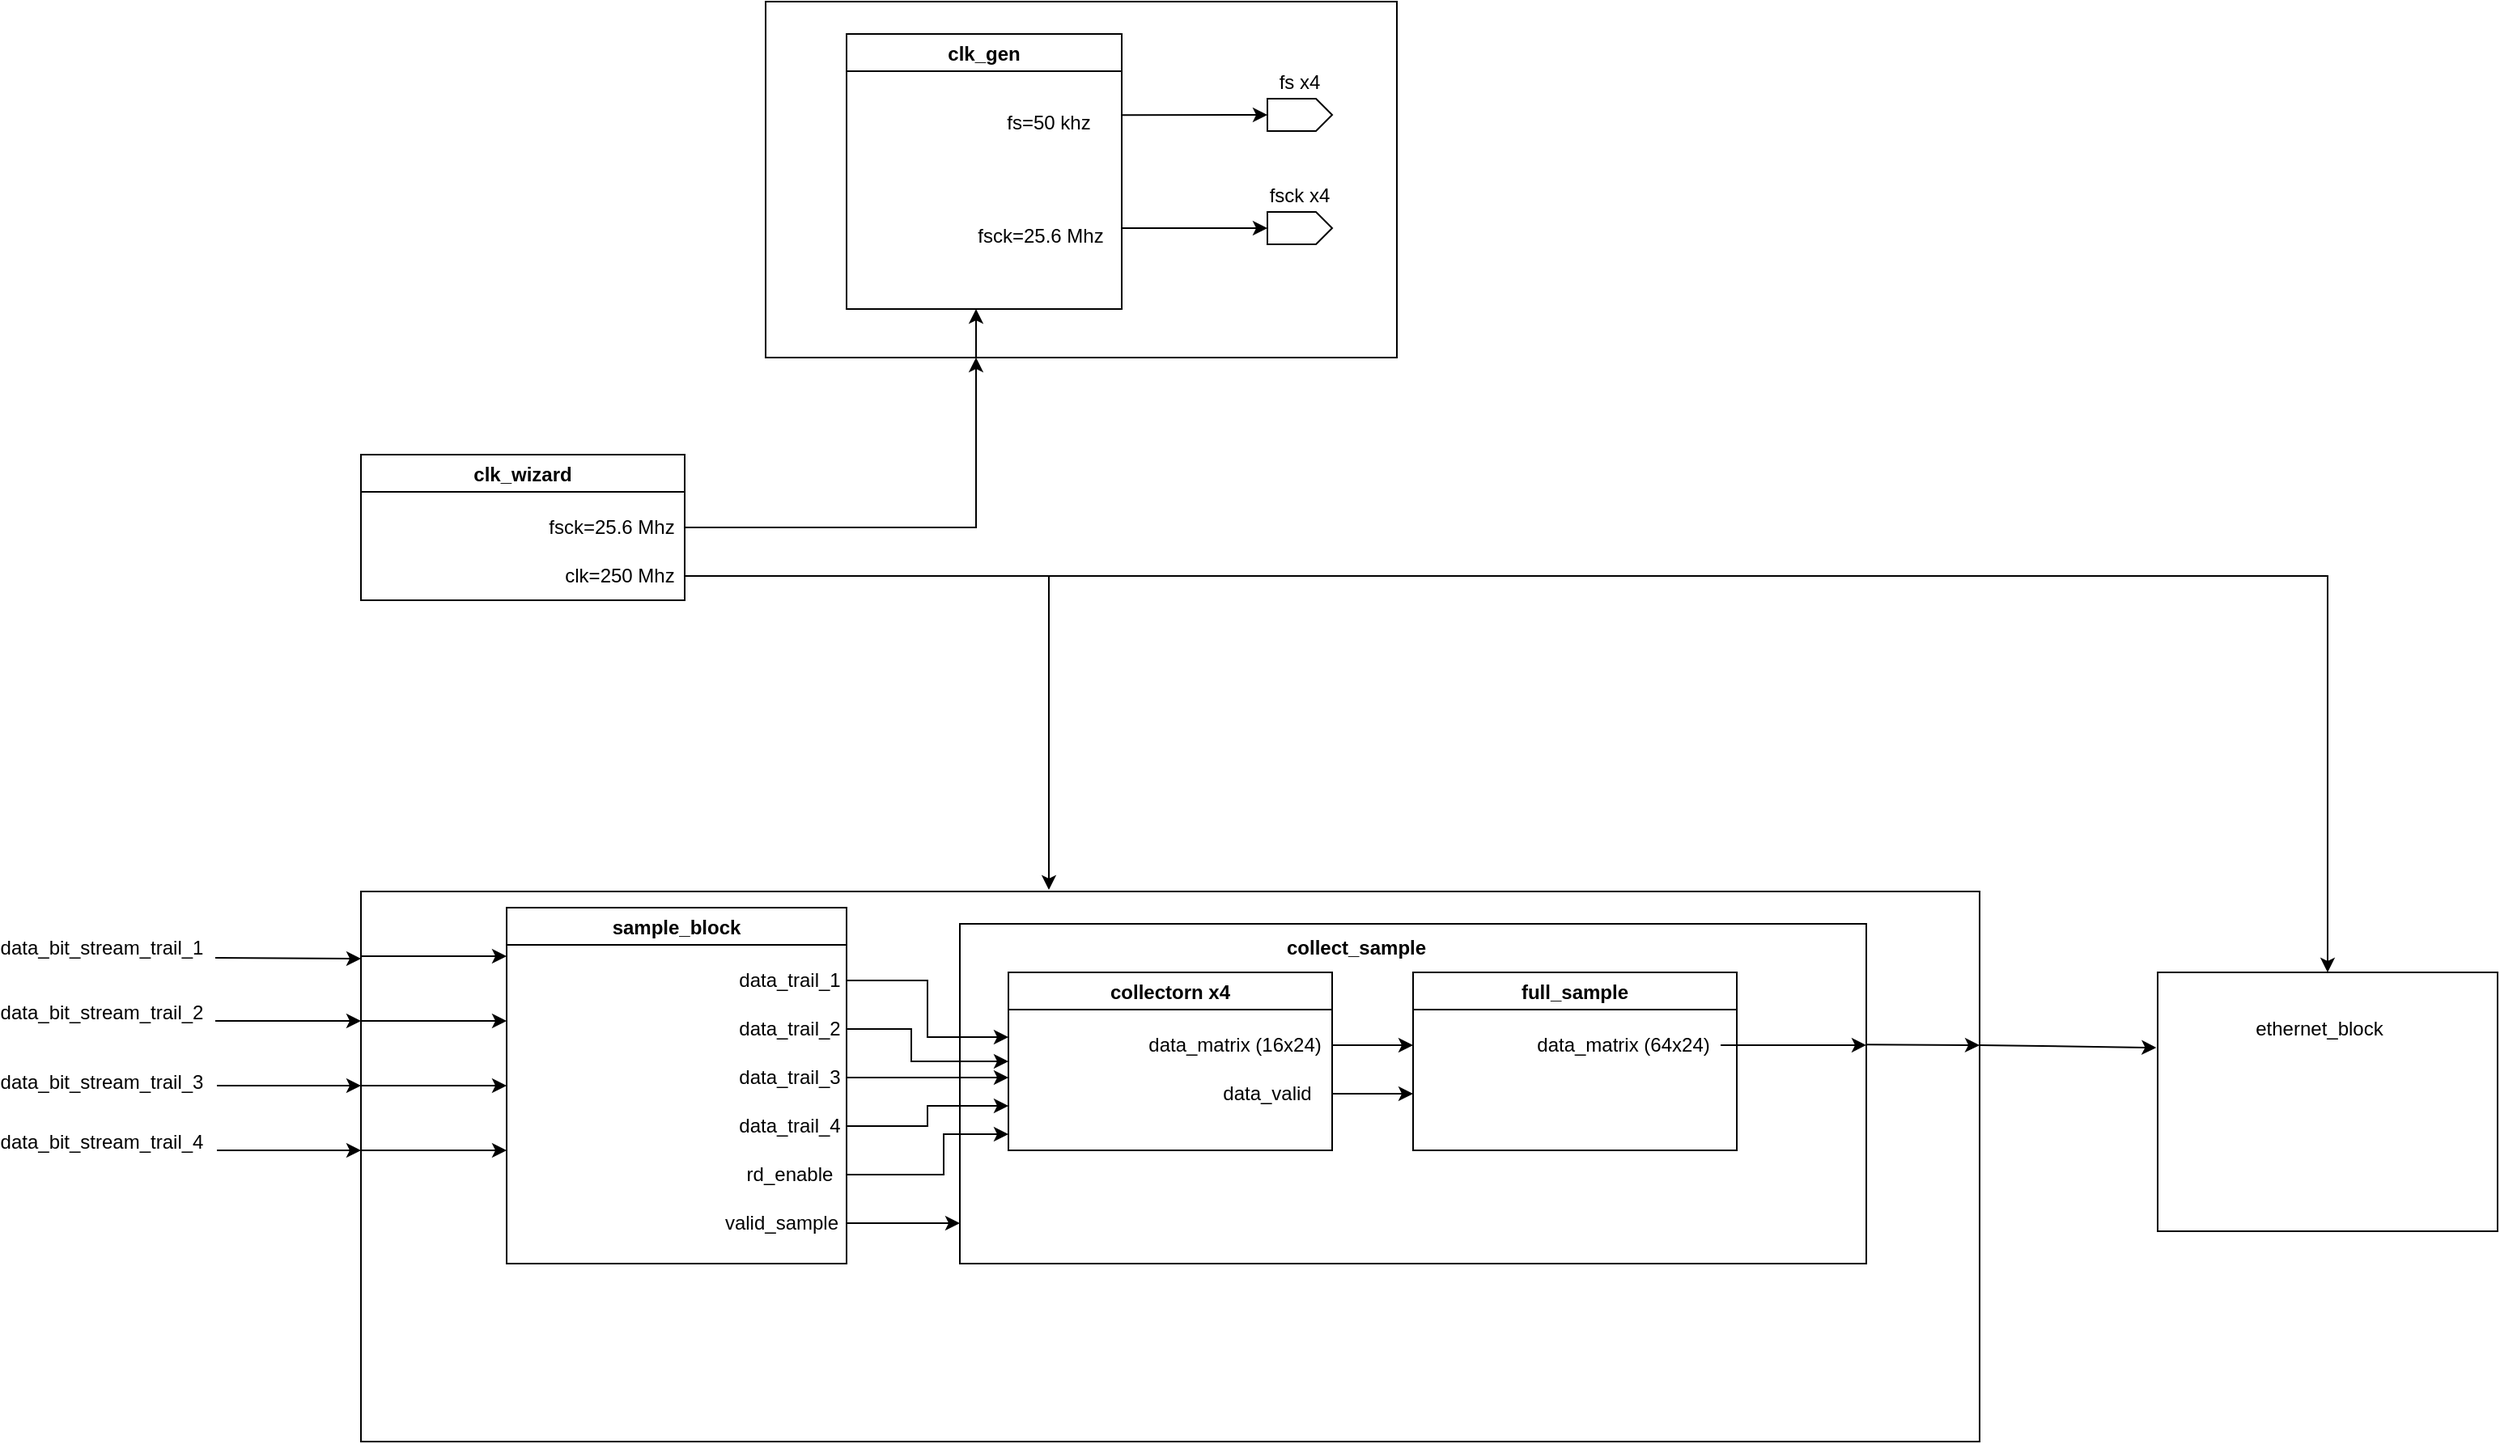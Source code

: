 <mxfile version="20.0.1" type="github">
  <diagram id="lumaT_0DTeznz4TohSRw" name="Page-1">
    <mxGraphModel dx="2175" dy="1761" grid="1" gridSize="10" guides="1" tooltips="1" connect="1" arrows="1" fold="1" page="1" pageScale="1" pageWidth="850" pageHeight="1100" math="0" shadow="0">
      <root>
        <mxCell id="0" />
        <mxCell id="1" parent="0" />
        <mxCell id="seUhwjpeLJlbgJUmtRtq-3" value="" style="rounded=0;whiteSpace=wrap;html=1;" vertex="1" parent="1">
          <mxGeometry x="-220" y="70" width="1000" height="340" as="geometry" />
        </mxCell>
        <mxCell id="seUhwjpeLJlbgJUmtRtq-5" value="" style="endArrow=classic;html=1;rounded=0;" edge="1" parent="1">
          <mxGeometry width="50" height="50" relative="1" as="geometry">
            <mxPoint x="-310" y="150" as="sourcePoint" />
            <mxPoint x="-220" y="150" as="targetPoint" />
          </mxGeometry>
        </mxCell>
        <mxCell id="seUhwjpeLJlbgJUmtRtq-6" value="" style="endArrow=classic;html=1;rounded=0;" edge="1" parent="1">
          <mxGeometry width="50" height="50" relative="1" as="geometry">
            <mxPoint x="-309" y="190" as="sourcePoint" />
            <mxPoint x="-220" y="190" as="targetPoint" />
          </mxGeometry>
        </mxCell>
        <mxCell id="seUhwjpeLJlbgJUmtRtq-7" value="" style="endArrow=classic;html=1;rounded=0;" edge="1" parent="1">
          <mxGeometry width="50" height="50" relative="1" as="geometry">
            <mxPoint x="-309" y="230" as="sourcePoint" />
            <mxPoint x="-220" y="230" as="targetPoint" />
          </mxGeometry>
        </mxCell>
        <mxCell id="seUhwjpeLJlbgJUmtRtq-8" value="" style="endArrow=classic;html=1;rounded=0;entryX=-0.001;entryY=0.163;entryDx=0;entryDy=0;entryPerimeter=0;" edge="1" parent="1">
          <mxGeometry width="50" height="50" relative="1" as="geometry">
            <mxPoint x="-310" y="111" as="sourcePoint" />
            <mxPoint x="-220.0" y="111.5" as="targetPoint" />
          </mxGeometry>
        </mxCell>
        <mxCell id="seUhwjpeLJlbgJUmtRtq-9" value="&lt;div&gt;data_bit_stream_trail_1&lt;/div&gt;" style="text;html=1;strokeColor=none;fillColor=none;align=center;verticalAlign=middle;whiteSpace=wrap;rounded=0;" vertex="1" parent="1">
          <mxGeometry x="-410" y="90" width="60" height="30" as="geometry" />
        </mxCell>
        <mxCell id="seUhwjpeLJlbgJUmtRtq-12" value="&lt;div&gt;data_bit_stream_trail_2&lt;/div&gt;" style="text;html=1;strokeColor=none;fillColor=none;align=center;verticalAlign=middle;whiteSpace=wrap;rounded=0;" vertex="1" parent="1">
          <mxGeometry x="-410" y="130" width="60" height="30" as="geometry" />
        </mxCell>
        <mxCell id="seUhwjpeLJlbgJUmtRtq-13" value="&lt;div&gt;data_bit_stream_trail_3&lt;/div&gt;&lt;div&gt;&lt;br&gt;&lt;/div&gt;" style="text;html=1;strokeColor=none;fillColor=none;align=center;verticalAlign=middle;whiteSpace=wrap;rounded=0;" vertex="1" parent="1">
          <mxGeometry x="-410" y="180" width="60" height="30" as="geometry" />
        </mxCell>
        <mxCell id="seUhwjpeLJlbgJUmtRtq-14" value="&lt;div&gt;data_bit_stream_trail_4&lt;/div&gt;" style="text;html=1;strokeColor=none;fillColor=none;align=center;verticalAlign=middle;whiteSpace=wrap;rounded=0;" vertex="1" parent="1">
          <mxGeometry x="-410" y="210" width="60" height="30" as="geometry" />
        </mxCell>
        <mxCell id="seUhwjpeLJlbgJUmtRtq-21" value="sample_block" style="swimlane;" vertex="1" parent="1">
          <mxGeometry x="-130" y="80" width="210" height="220" as="geometry" />
        </mxCell>
        <mxCell id="seUhwjpeLJlbgJUmtRtq-34" value="valid_sample" style="text;html=1;strokeColor=none;fillColor=none;align=center;verticalAlign=middle;whiteSpace=wrap;rounded=0;" vertex="1" parent="seUhwjpeLJlbgJUmtRtq-21">
          <mxGeometry x="130" y="180" width="80" height="30" as="geometry" />
        </mxCell>
        <mxCell id="seUhwjpeLJlbgJUmtRtq-29" value="data_trail_1" style="text;html=1;strokeColor=none;fillColor=none;align=center;verticalAlign=middle;whiteSpace=wrap;rounded=0;" vertex="1" parent="seUhwjpeLJlbgJUmtRtq-21">
          <mxGeometry x="140" y="30" width="70" height="30" as="geometry" />
        </mxCell>
        <mxCell id="seUhwjpeLJlbgJUmtRtq-22" value="" style="endArrow=classic;html=1;rounded=0;" edge="1" parent="1">
          <mxGeometry width="50" height="50" relative="1" as="geometry">
            <mxPoint x="-220" y="110" as="sourcePoint" />
            <mxPoint x="-130" y="110" as="targetPoint" />
            <Array as="points">
              <mxPoint x="-160" y="110" />
            </Array>
          </mxGeometry>
        </mxCell>
        <mxCell id="seUhwjpeLJlbgJUmtRtq-26" value="" style="endArrow=classic;html=1;rounded=0;" edge="1" parent="1">
          <mxGeometry width="50" height="50" relative="1" as="geometry">
            <mxPoint x="-220" y="150" as="sourcePoint" />
            <mxPoint x="-130" y="150" as="targetPoint" />
          </mxGeometry>
        </mxCell>
        <mxCell id="seUhwjpeLJlbgJUmtRtq-27" value="" style="endArrow=classic;html=1;rounded=0;" edge="1" parent="1">
          <mxGeometry width="50" height="50" relative="1" as="geometry">
            <mxPoint x="-220" y="190" as="sourcePoint" />
            <mxPoint x="-130" y="190" as="targetPoint" />
          </mxGeometry>
        </mxCell>
        <mxCell id="seUhwjpeLJlbgJUmtRtq-28" value="" style="endArrow=classic;html=1;rounded=0;" edge="1" parent="1">
          <mxGeometry width="50" height="50" relative="1" as="geometry">
            <mxPoint x="-220" y="230" as="sourcePoint" />
            <mxPoint x="-130" y="230" as="targetPoint" />
          </mxGeometry>
        </mxCell>
        <mxCell id="seUhwjpeLJlbgJUmtRtq-30" value="data_trail_2" style="text;html=1;strokeColor=none;fillColor=none;align=center;verticalAlign=middle;whiteSpace=wrap;rounded=0;" vertex="1" parent="1">
          <mxGeometry x="10" y="140" width="70" height="30" as="geometry" />
        </mxCell>
        <mxCell id="seUhwjpeLJlbgJUmtRtq-31" value="&lt;div&gt;data_trail_3&lt;/div&gt;" style="text;html=1;strokeColor=none;fillColor=none;align=center;verticalAlign=middle;whiteSpace=wrap;rounded=0;" vertex="1" parent="1">
          <mxGeometry x="10" y="170" width="70" height="30" as="geometry" />
        </mxCell>
        <mxCell id="seUhwjpeLJlbgJUmtRtq-32" value="data_trail_4" style="text;html=1;strokeColor=none;fillColor=none;align=center;verticalAlign=middle;whiteSpace=wrap;rounded=0;" vertex="1" parent="1">
          <mxGeometry x="10" y="200" width="70" height="30" as="geometry" />
        </mxCell>
        <mxCell id="seUhwjpeLJlbgJUmtRtq-33" value="rd_enable" style="text;html=1;strokeColor=none;fillColor=none;align=center;verticalAlign=middle;whiteSpace=wrap;rounded=0;" vertex="1" parent="1">
          <mxGeometry x="10" y="230" width="70" height="30" as="geometry" />
        </mxCell>
        <mxCell id="seUhwjpeLJlbgJUmtRtq-36" value="" style="rounded=0;whiteSpace=wrap;html=1;" vertex="1" parent="1">
          <mxGeometry x="150" y="90" width="560" height="210" as="geometry" />
        </mxCell>
        <mxCell id="seUhwjpeLJlbgJUmtRtq-35" value="collectorn x4" style="swimlane;" vertex="1" parent="1">
          <mxGeometry x="180" y="120" width="200" height="110" as="geometry" />
        </mxCell>
        <mxCell id="seUhwjpeLJlbgJUmtRtq-38" style="edgeStyle=orthogonalEdgeStyle;rounded=0;orthogonalLoop=1;jettySize=auto;html=1;" edge="1" parent="1" source="seUhwjpeLJlbgJUmtRtq-29">
          <mxGeometry relative="1" as="geometry">
            <mxPoint x="180" y="160" as="targetPoint" />
            <Array as="points">
              <mxPoint x="130" y="125" />
              <mxPoint x="130" y="160" />
            </Array>
          </mxGeometry>
        </mxCell>
        <mxCell id="seUhwjpeLJlbgJUmtRtq-40" style="edgeStyle=orthogonalEdgeStyle;rounded=0;orthogonalLoop=1;jettySize=auto;html=1;" edge="1" parent="1" source="seUhwjpeLJlbgJUmtRtq-31">
          <mxGeometry relative="1" as="geometry">
            <mxPoint x="180" y="185" as="targetPoint" />
          </mxGeometry>
        </mxCell>
        <mxCell id="seUhwjpeLJlbgJUmtRtq-39" style="edgeStyle=orthogonalEdgeStyle;rounded=0;orthogonalLoop=1;jettySize=auto;html=1;entryX=0;entryY=0.5;entryDx=0;entryDy=0;" edge="1" parent="1" source="seUhwjpeLJlbgJUmtRtq-30" target="seUhwjpeLJlbgJUmtRtq-35">
          <mxGeometry relative="1" as="geometry">
            <Array as="points">
              <mxPoint x="120" y="155" />
              <mxPoint x="120" y="175" />
            </Array>
          </mxGeometry>
        </mxCell>
        <mxCell id="seUhwjpeLJlbgJUmtRtq-41" style="edgeStyle=orthogonalEdgeStyle;rounded=0;orthogonalLoop=1;jettySize=auto;html=1;entryX=0;entryY=0.75;entryDx=0;entryDy=0;" edge="1" parent="1" source="seUhwjpeLJlbgJUmtRtq-32" target="seUhwjpeLJlbgJUmtRtq-35">
          <mxGeometry relative="1" as="geometry">
            <Array as="points">
              <mxPoint x="130" y="215" />
              <mxPoint x="130" y="203" />
            </Array>
          </mxGeometry>
        </mxCell>
        <mxCell id="seUhwjpeLJlbgJUmtRtq-42" style="edgeStyle=orthogonalEdgeStyle;rounded=0;orthogonalLoop=1;jettySize=auto;html=1;" edge="1" parent="1" source="seUhwjpeLJlbgJUmtRtq-33">
          <mxGeometry relative="1" as="geometry">
            <mxPoint x="180" y="220.0" as="targetPoint" />
            <Array as="points">
              <mxPoint x="140" y="245" />
              <mxPoint x="140" y="220" />
            </Array>
          </mxGeometry>
        </mxCell>
        <mxCell id="seUhwjpeLJlbgJUmtRtq-43" style="edgeStyle=orthogonalEdgeStyle;rounded=0;orthogonalLoop=1;jettySize=auto;html=1;" edge="1" parent="1" source="seUhwjpeLJlbgJUmtRtq-34" target="seUhwjpeLJlbgJUmtRtq-36">
          <mxGeometry relative="1" as="geometry">
            <Array as="points">
              <mxPoint x="130" y="275" />
              <mxPoint x="130" y="275" />
            </Array>
          </mxGeometry>
        </mxCell>
        <mxCell id="seUhwjpeLJlbgJUmtRtq-44" value="full_sample" style="swimlane;" vertex="1" parent="1">
          <mxGeometry x="430" y="120" width="200" height="110" as="geometry" />
        </mxCell>
        <mxCell id="seUhwjpeLJlbgJUmtRtq-47" style="edgeStyle=orthogonalEdgeStyle;rounded=0;orthogonalLoop=1;jettySize=auto;html=1;" edge="1" parent="1" source="seUhwjpeLJlbgJUmtRtq-45">
          <mxGeometry relative="1" as="geometry">
            <mxPoint x="430" y="165" as="targetPoint" />
          </mxGeometry>
        </mxCell>
        <mxCell id="seUhwjpeLJlbgJUmtRtq-45" value="data_matrix (16x24)" style="text;html=1;strokeColor=none;fillColor=none;align=center;verticalAlign=middle;whiteSpace=wrap;rounded=0;" vertex="1" parent="1">
          <mxGeometry x="260" y="150" width="120" height="30" as="geometry" />
        </mxCell>
        <mxCell id="seUhwjpeLJlbgJUmtRtq-49" style="edgeStyle=orthogonalEdgeStyle;rounded=0;orthogonalLoop=1;jettySize=auto;html=1;" edge="1" parent="1" source="seUhwjpeLJlbgJUmtRtq-48">
          <mxGeometry relative="1" as="geometry">
            <mxPoint x="430" y="195.0" as="targetPoint" />
          </mxGeometry>
        </mxCell>
        <mxCell id="seUhwjpeLJlbgJUmtRtq-48" value="data_valid" style="text;html=1;strokeColor=none;fillColor=none;align=center;verticalAlign=middle;whiteSpace=wrap;rounded=0;" vertex="1" parent="1">
          <mxGeometry x="300" y="180" width="80" height="30" as="geometry" />
        </mxCell>
        <mxCell id="seUhwjpeLJlbgJUmtRtq-50" value="&lt;b&gt;collect_sample&lt;/b&gt;" style="text;html=1;strokeColor=none;fillColor=none;align=center;verticalAlign=middle;whiteSpace=wrap;rounded=0;" vertex="1" parent="1">
          <mxGeometry x="365" y="90" width="60" height="30" as="geometry" />
        </mxCell>
        <mxCell id="seUhwjpeLJlbgJUmtRtq-52" style="edgeStyle=orthogonalEdgeStyle;rounded=0;orthogonalLoop=1;jettySize=auto;html=1;entryX=1;entryY=0.357;entryDx=0;entryDy=0;entryPerimeter=0;" edge="1" parent="1" source="seUhwjpeLJlbgJUmtRtq-51" target="seUhwjpeLJlbgJUmtRtq-36">
          <mxGeometry relative="1" as="geometry">
            <Array as="points">
              <mxPoint x="640" y="165" />
              <mxPoint x="640" y="165" />
            </Array>
          </mxGeometry>
        </mxCell>
        <mxCell id="seUhwjpeLJlbgJUmtRtq-51" value="data_matrix (64x24)" style="text;html=1;strokeColor=none;fillColor=none;align=center;verticalAlign=middle;whiteSpace=wrap;rounded=0;" vertex="1" parent="1">
          <mxGeometry x="500" y="150" width="120" height="30" as="geometry" />
        </mxCell>
        <mxCell id="seUhwjpeLJlbgJUmtRtq-53" value="" style="endArrow=classic;html=1;rounded=0;" edge="1" parent="1">
          <mxGeometry width="50" height="50" relative="1" as="geometry">
            <mxPoint x="710" y="164.58" as="sourcePoint" />
            <mxPoint x="780" y="165" as="targetPoint" />
          </mxGeometry>
        </mxCell>
        <mxCell id="seUhwjpeLJlbgJUmtRtq-54" value="" style="rounded=0;whiteSpace=wrap;html=1;" vertex="1" parent="1">
          <mxGeometry x="890" y="120" width="210" height="160" as="geometry" />
        </mxCell>
        <mxCell id="seUhwjpeLJlbgJUmtRtq-55" value="" style="endArrow=classic;html=1;rounded=0;entryX=-0.004;entryY=0.291;entryDx=0;entryDy=0;entryPerimeter=0;" edge="1" parent="1" target="seUhwjpeLJlbgJUmtRtq-54">
          <mxGeometry width="50" height="50" relative="1" as="geometry">
            <mxPoint x="780" y="165" as="sourcePoint" />
            <mxPoint x="870" y="164.58" as="targetPoint" />
          </mxGeometry>
        </mxCell>
        <mxCell id="seUhwjpeLJlbgJUmtRtq-56" value="ethernet_block" style="text;html=1;strokeColor=none;fillColor=none;align=center;verticalAlign=middle;whiteSpace=wrap;rounded=0;" vertex="1" parent="1">
          <mxGeometry x="910" y="130" width="160" height="50" as="geometry" />
        </mxCell>
        <mxCell id="seUhwjpeLJlbgJUmtRtq-57" value="clk_wizard" style="swimlane;" vertex="1" parent="1">
          <mxGeometry x="-220" y="-200" width="200" height="90" as="geometry" />
        </mxCell>
        <mxCell id="seUhwjpeLJlbgJUmtRtq-58" value="fsck=25.6 Mhz" style="text;html=1;strokeColor=none;fillColor=none;align=center;verticalAlign=middle;whiteSpace=wrap;rounded=0;" vertex="1" parent="seUhwjpeLJlbgJUmtRtq-57">
          <mxGeometry x="110" y="30" width="90" height="30" as="geometry" />
        </mxCell>
        <mxCell id="seUhwjpeLJlbgJUmtRtq-59" value="clk=250 Mhz" style="text;html=1;strokeColor=none;fillColor=none;align=center;verticalAlign=middle;whiteSpace=wrap;rounded=0;" vertex="1" parent="seUhwjpeLJlbgJUmtRtq-57">
          <mxGeometry x="120" y="60" width="80" height="30" as="geometry" />
        </mxCell>
        <mxCell id="seUhwjpeLJlbgJUmtRtq-60" style="edgeStyle=orthogonalEdgeStyle;rounded=0;orthogonalLoop=1;jettySize=auto;html=1;exitX=1;exitY=0.5;exitDx=0;exitDy=0;entryX=0.425;entryY=-0.003;entryDx=0;entryDy=0;entryPerimeter=0;" edge="1" parent="1" source="seUhwjpeLJlbgJUmtRtq-59" target="seUhwjpeLJlbgJUmtRtq-3">
          <mxGeometry relative="1" as="geometry" />
        </mxCell>
        <mxCell id="seUhwjpeLJlbgJUmtRtq-62" style="edgeStyle=orthogonalEdgeStyle;rounded=0;orthogonalLoop=1;jettySize=auto;html=1;exitX=1;exitY=0.5;exitDx=0;exitDy=0;" edge="1" parent="1" source="seUhwjpeLJlbgJUmtRtq-59" target="seUhwjpeLJlbgJUmtRtq-54">
          <mxGeometry relative="1" as="geometry" />
        </mxCell>
        <mxCell id="seUhwjpeLJlbgJUmtRtq-63" style="edgeStyle=orthogonalEdgeStyle;rounded=0;orthogonalLoop=1;jettySize=auto;html=1;" edge="1" parent="1" source="seUhwjpeLJlbgJUmtRtq-58" target="seUhwjpeLJlbgJUmtRtq-64">
          <mxGeometry relative="1" as="geometry">
            <mxPoint x="90" y="-260" as="targetPoint" />
            <Array as="points">
              <mxPoint x="160" y="-155" />
            </Array>
          </mxGeometry>
        </mxCell>
        <mxCell id="seUhwjpeLJlbgJUmtRtq-64" value="" style="rounded=0;whiteSpace=wrap;html=1;" vertex="1" parent="1">
          <mxGeometry x="30" y="-480" width="390" height="220" as="geometry" />
        </mxCell>
        <mxCell id="seUhwjpeLJlbgJUmtRtq-65" value="clk_gen" style="swimlane;" vertex="1" parent="1">
          <mxGeometry x="80" y="-460" width="170" height="170" as="geometry" />
        </mxCell>
        <mxCell id="seUhwjpeLJlbgJUmtRtq-66" value="" style="endArrow=classic;html=1;rounded=0;" edge="1" parent="seUhwjpeLJlbgJUmtRtq-65">
          <mxGeometry width="50" height="50" relative="1" as="geometry">
            <mxPoint x="80" y="200" as="sourcePoint" />
            <mxPoint x="80" y="170" as="targetPoint" />
          </mxGeometry>
        </mxCell>
        <mxCell id="seUhwjpeLJlbgJUmtRtq-70" value="fs=50 khz" style="text;html=1;strokeColor=none;fillColor=none;align=center;verticalAlign=middle;whiteSpace=wrap;rounded=0;" vertex="1" parent="seUhwjpeLJlbgJUmtRtq-65">
          <mxGeometry x="80" y="40" width="90" height="30" as="geometry" />
        </mxCell>
        <mxCell id="seUhwjpeLJlbgJUmtRtq-67" value="" style="endArrow=classic;html=1;rounded=0;entryX=0.5;entryY=0;entryDx=0;entryDy=0;" edge="1" parent="1" target="seUhwjpeLJlbgJUmtRtq-74">
          <mxGeometry width="50" height="50" relative="1" as="geometry">
            <mxPoint x="250" y="-340" as="sourcePoint" />
            <mxPoint x="390" y="-310" as="targetPoint" />
          </mxGeometry>
        </mxCell>
        <mxCell id="seUhwjpeLJlbgJUmtRtq-68" value="" style="endArrow=classic;html=1;rounded=0;entryX=0.5;entryY=0;entryDx=0;entryDy=0;" edge="1" parent="1" target="seUhwjpeLJlbgJUmtRtq-72">
          <mxGeometry width="50" height="50" relative="1" as="geometry">
            <mxPoint x="250" y="-409.92" as="sourcePoint" />
            <mxPoint x="330.08" y="-410.0" as="targetPoint" />
          </mxGeometry>
        </mxCell>
        <mxCell id="seUhwjpeLJlbgJUmtRtq-69" value="fsck=25.6 Mhz" style="text;html=1;strokeColor=none;fillColor=none;align=center;verticalAlign=middle;whiteSpace=wrap;rounded=0;" vertex="1" parent="1">
          <mxGeometry x="150" y="-350" width="100" height="30" as="geometry" />
        </mxCell>
        <mxCell id="seUhwjpeLJlbgJUmtRtq-72" value="" style="shape=offPageConnector;whiteSpace=wrap;html=1;direction=north;size=0.25;" vertex="1" parent="1">
          <mxGeometry x="340" y="-420" width="40" height="20" as="geometry" />
        </mxCell>
        <mxCell id="seUhwjpeLJlbgJUmtRtq-74" value="" style="shape=offPageConnector;whiteSpace=wrap;html=1;direction=north;size=0.25;" vertex="1" parent="1">
          <mxGeometry x="340" y="-350" width="40" height="20" as="geometry" />
        </mxCell>
        <mxCell id="seUhwjpeLJlbgJUmtRtq-76" value="fs x4" style="text;html=1;strokeColor=none;fillColor=none;align=center;verticalAlign=middle;whiteSpace=wrap;rounded=0;" vertex="1" parent="1">
          <mxGeometry x="330" y="-440" width="60" height="20" as="geometry" />
        </mxCell>
        <mxCell id="seUhwjpeLJlbgJUmtRtq-78" value="fsck x4" style="text;html=1;strokeColor=none;fillColor=none;align=center;verticalAlign=middle;whiteSpace=wrap;rounded=0;" vertex="1" parent="1">
          <mxGeometry x="330" y="-370" width="60" height="20" as="geometry" />
        </mxCell>
      </root>
    </mxGraphModel>
  </diagram>
</mxfile>
